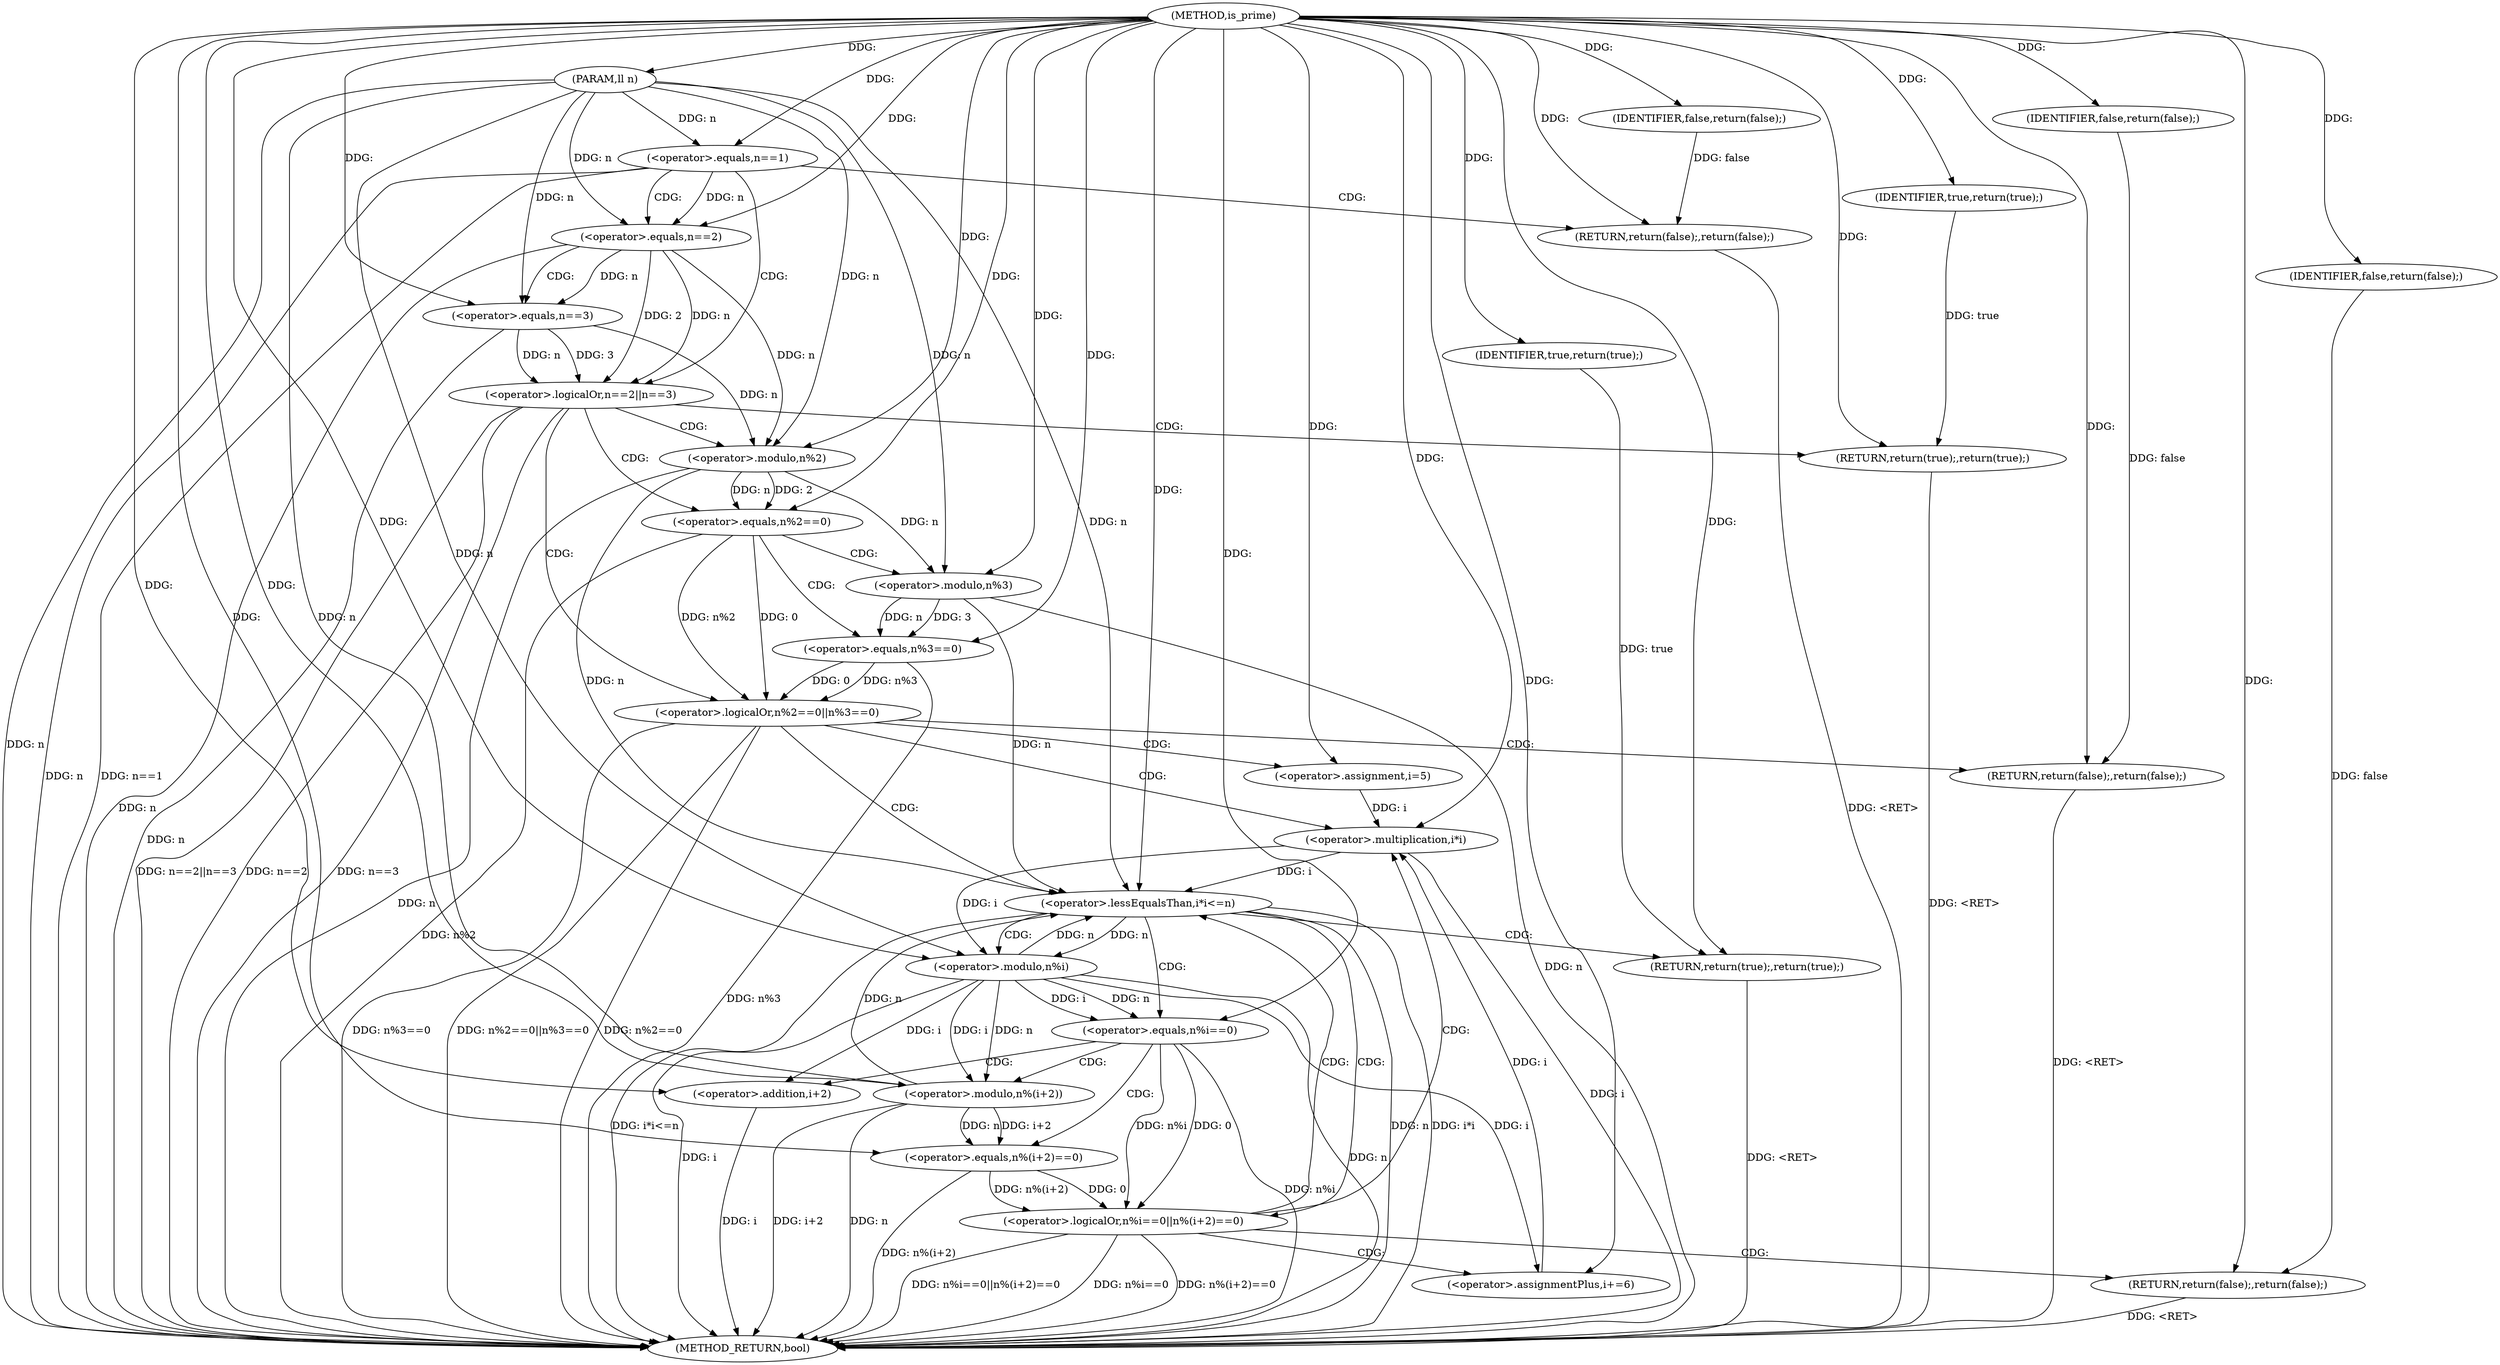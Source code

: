 digraph "is_prime" {  
"1000171" [label = "(METHOD,is_prime)" ]
"1000235" [label = "(METHOD_RETURN,bool)" ]
"1000172" [label = "(PARAM,ll n)" ]
"1000233" [label = "(RETURN,return(true);,return(true);)" ]
"1000175" [label = "(<operator>.equals,n==1)" ]
"1000178" [label = "(RETURN,return(false);,return(false);)" ]
"1000181" [label = "(<operator>.logicalOr,n==2||n==3)" ]
"1000188" [label = "(RETURN,return(true);,return(true);)" ]
"1000191" [label = "(<operator>.logicalOr,n%2==0||n%3==0)" ]
"1000202" [label = "(RETURN,return(false);,return(false);)" ]
"1000206" [label = "(<operator>.assignment,i=5)" ]
"1000209" [label = "(<operator>.lessEqualsThan,i*i<=n)" ]
"1000214" [label = "(<operator>.assignmentPlus,i+=6)" ]
"1000234" [label = "(IDENTIFIER,true,return(true);)" ]
"1000179" [label = "(IDENTIFIER,false,return(false);)" ]
"1000189" [label = "(IDENTIFIER,true,return(true);)" ]
"1000203" [label = "(IDENTIFIER,false,return(false);)" ]
"1000218" [label = "(<operator>.logicalOr,n%i==0||n%(i+2)==0)" ]
"1000231" [label = "(RETURN,return(false);,return(false);)" ]
"1000182" [label = "(<operator>.equals,n==2)" ]
"1000185" [label = "(<operator>.equals,n==3)" ]
"1000192" [label = "(<operator>.equals,n%2==0)" ]
"1000197" [label = "(<operator>.equals,n%3==0)" ]
"1000210" [label = "(<operator>.multiplication,i*i)" ]
"1000232" [label = "(IDENTIFIER,false,return(false);)" ]
"1000193" [label = "(<operator>.modulo,n%2)" ]
"1000198" [label = "(<operator>.modulo,n%3)" ]
"1000219" [label = "(<operator>.equals,n%i==0)" ]
"1000224" [label = "(<operator>.equals,n%(i+2)==0)" ]
"1000220" [label = "(<operator>.modulo,n%i)" ]
"1000225" [label = "(<operator>.modulo,n%(i+2))" ]
"1000227" [label = "(<operator>.addition,i+2)" ]
  "1000233" -> "1000235"  [ label = "DDG: <RET>"] 
  "1000178" -> "1000235"  [ label = "DDG: <RET>"] 
  "1000188" -> "1000235"  [ label = "DDG: <RET>"] 
  "1000172" -> "1000235"  [ label = "DDG: n"] 
  "1000175" -> "1000235"  [ label = "DDG: n"] 
  "1000175" -> "1000235"  [ label = "DDG: n==1"] 
  "1000182" -> "1000235"  [ label = "DDG: n"] 
  "1000181" -> "1000235"  [ label = "DDG: n==2"] 
  "1000185" -> "1000235"  [ label = "DDG: n"] 
  "1000181" -> "1000235"  [ label = "DDG: n==3"] 
  "1000181" -> "1000235"  [ label = "DDG: n==2||n==3"] 
  "1000193" -> "1000235"  [ label = "DDG: n"] 
  "1000192" -> "1000235"  [ label = "DDG: n%2"] 
  "1000191" -> "1000235"  [ label = "DDG: n%2==0"] 
  "1000198" -> "1000235"  [ label = "DDG: n"] 
  "1000197" -> "1000235"  [ label = "DDG: n%3"] 
  "1000191" -> "1000235"  [ label = "DDG: n%3==0"] 
  "1000191" -> "1000235"  [ label = "DDG: n%2==0||n%3==0"] 
  "1000210" -> "1000235"  [ label = "DDG: i"] 
  "1000209" -> "1000235"  [ label = "DDG: i*i"] 
  "1000209" -> "1000235"  [ label = "DDG: n"] 
  "1000209" -> "1000235"  [ label = "DDG: i*i<=n"] 
  "1000220" -> "1000235"  [ label = "DDG: n"] 
  "1000220" -> "1000235"  [ label = "DDG: i"] 
  "1000219" -> "1000235"  [ label = "DDG: n%i"] 
  "1000218" -> "1000235"  [ label = "DDG: n%i==0"] 
  "1000225" -> "1000235"  [ label = "DDG: n"] 
  "1000227" -> "1000235"  [ label = "DDG: i"] 
  "1000225" -> "1000235"  [ label = "DDG: i+2"] 
  "1000224" -> "1000235"  [ label = "DDG: n%(i+2)"] 
  "1000218" -> "1000235"  [ label = "DDG: n%(i+2)==0"] 
  "1000218" -> "1000235"  [ label = "DDG: n%i==0||n%(i+2)==0"] 
  "1000202" -> "1000235"  [ label = "DDG: <RET>"] 
  "1000231" -> "1000235"  [ label = "DDG: <RET>"] 
  "1000171" -> "1000172"  [ label = "DDG: "] 
  "1000234" -> "1000233"  [ label = "DDG: true"] 
  "1000171" -> "1000233"  [ label = "DDG: "] 
  "1000179" -> "1000178"  [ label = "DDG: false"] 
  "1000171" -> "1000178"  [ label = "DDG: "] 
  "1000189" -> "1000188"  [ label = "DDG: true"] 
  "1000171" -> "1000188"  [ label = "DDG: "] 
  "1000203" -> "1000202"  [ label = "DDG: false"] 
  "1000171" -> "1000202"  [ label = "DDG: "] 
  "1000171" -> "1000206"  [ label = "DDG: "] 
  "1000171" -> "1000214"  [ label = "DDG: "] 
  "1000171" -> "1000234"  [ label = "DDG: "] 
  "1000172" -> "1000175"  [ label = "DDG: n"] 
  "1000171" -> "1000175"  [ label = "DDG: "] 
  "1000171" -> "1000179"  [ label = "DDG: "] 
  "1000182" -> "1000181"  [ label = "DDG: n"] 
  "1000182" -> "1000181"  [ label = "DDG: 2"] 
  "1000185" -> "1000181"  [ label = "DDG: 3"] 
  "1000185" -> "1000181"  [ label = "DDG: n"] 
  "1000171" -> "1000189"  [ label = "DDG: "] 
  "1000192" -> "1000191"  [ label = "DDG: n%2"] 
  "1000192" -> "1000191"  [ label = "DDG: 0"] 
  "1000197" -> "1000191"  [ label = "DDG: 0"] 
  "1000197" -> "1000191"  [ label = "DDG: n%3"] 
  "1000171" -> "1000203"  [ label = "DDG: "] 
  "1000210" -> "1000209"  [ label = "DDG: i"] 
  "1000193" -> "1000209"  [ label = "DDG: n"] 
  "1000198" -> "1000209"  [ label = "DDG: n"] 
  "1000220" -> "1000209"  [ label = "DDG: n"] 
  "1000225" -> "1000209"  [ label = "DDG: n"] 
  "1000172" -> "1000209"  [ label = "DDG: n"] 
  "1000171" -> "1000209"  [ label = "DDG: "] 
  "1000220" -> "1000214"  [ label = "DDG: i"] 
  "1000232" -> "1000231"  [ label = "DDG: false"] 
  "1000171" -> "1000231"  [ label = "DDG: "] 
  "1000175" -> "1000182"  [ label = "DDG: n"] 
  "1000172" -> "1000182"  [ label = "DDG: n"] 
  "1000171" -> "1000182"  [ label = "DDG: "] 
  "1000182" -> "1000185"  [ label = "DDG: n"] 
  "1000172" -> "1000185"  [ label = "DDG: n"] 
  "1000171" -> "1000185"  [ label = "DDG: "] 
  "1000193" -> "1000192"  [ label = "DDG: 2"] 
  "1000193" -> "1000192"  [ label = "DDG: n"] 
  "1000171" -> "1000192"  [ label = "DDG: "] 
  "1000198" -> "1000197"  [ label = "DDG: 3"] 
  "1000198" -> "1000197"  [ label = "DDG: n"] 
  "1000171" -> "1000197"  [ label = "DDG: "] 
  "1000206" -> "1000210"  [ label = "DDG: i"] 
  "1000214" -> "1000210"  [ label = "DDG: i"] 
  "1000171" -> "1000210"  [ label = "DDG: "] 
  "1000219" -> "1000218"  [ label = "DDG: 0"] 
  "1000219" -> "1000218"  [ label = "DDG: n%i"] 
  "1000224" -> "1000218"  [ label = "DDG: 0"] 
  "1000224" -> "1000218"  [ label = "DDG: n%(i+2)"] 
  "1000171" -> "1000232"  [ label = "DDG: "] 
  "1000182" -> "1000193"  [ label = "DDG: n"] 
  "1000185" -> "1000193"  [ label = "DDG: n"] 
  "1000172" -> "1000193"  [ label = "DDG: n"] 
  "1000171" -> "1000193"  [ label = "DDG: "] 
  "1000193" -> "1000198"  [ label = "DDG: n"] 
  "1000172" -> "1000198"  [ label = "DDG: n"] 
  "1000171" -> "1000198"  [ label = "DDG: "] 
  "1000220" -> "1000219"  [ label = "DDG: i"] 
  "1000220" -> "1000219"  [ label = "DDG: n"] 
  "1000171" -> "1000219"  [ label = "DDG: "] 
  "1000225" -> "1000224"  [ label = "DDG: n"] 
  "1000225" -> "1000224"  [ label = "DDG: i+2"] 
  "1000171" -> "1000224"  [ label = "DDG: "] 
  "1000209" -> "1000220"  [ label = "DDG: n"] 
  "1000172" -> "1000220"  [ label = "DDG: n"] 
  "1000171" -> "1000220"  [ label = "DDG: "] 
  "1000210" -> "1000220"  [ label = "DDG: i"] 
  "1000220" -> "1000225"  [ label = "DDG: n"] 
  "1000172" -> "1000225"  [ label = "DDG: n"] 
  "1000171" -> "1000225"  [ label = "DDG: "] 
  "1000220" -> "1000225"  [ label = "DDG: i"] 
  "1000220" -> "1000227"  [ label = "DDG: i"] 
  "1000171" -> "1000227"  [ label = "DDG: "] 
  "1000175" -> "1000182"  [ label = "CDG: "] 
  "1000175" -> "1000178"  [ label = "CDG: "] 
  "1000175" -> "1000181"  [ label = "CDG: "] 
  "1000181" -> "1000191"  [ label = "CDG: "] 
  "1000181" -> "1000188"  [ label = "CDG: "] 
  "1000181" -> "1000193"  [ label = "CDG: "] 
  "1000181" -> "1000192"  [ label = "CDG: "] 
  "1000191" -> "1000210"  [ label = "CDG: "] 
  "1000191" -> "1000206"  [ label = "CDG: "] 
  "1000191" -> "1000202"  [ label = "CDG: "] 
  "1000191" -> "1000209"  [ label = "CDG: "] 
  "1000209" -> "1000233"  [ label = "CDG: "] 
  "1000209" -> "1000219"  [ label = "CDG: "] 
  "1000209" -> "1000220"  [ label = "CDG: "] 
  "1000209" -> "1000218"  [ label = "CDG: "] 
  "1000182" -> "1000185"  [ label = "CDG: "] 
  "1000192" -> "1000197"  [ label = "CDG: "] 
  "1000192" -> "1000198"  [ label = "CDG: "] 
  "1000218" -> "1000210"  [ label = "CDG: "] 
  "1000218" -> "1000214"  [ label = "CDG: "] 
  "1000218" -> "1000231"  [ label = "CDG: "] 
  "1000218" -> "1000209"  [ label = "CDG: "] 
  "1000219" -> "1000227"  [ label = "CDG: "] 
  "1000219" -> "1000225"  [ label = "CDG: "] 
  "1000219" -> "1000224"  [ label = "CDG: "] 
}
